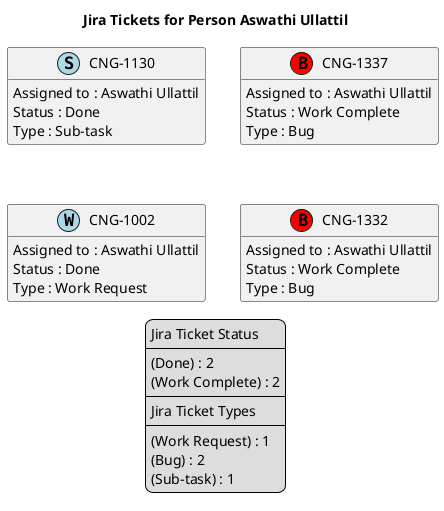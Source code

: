 @startuml
'https://plantuml.com/class-diagram

' GENERATE CLASS DIAGRAM ===========
' Generated at    : Thu Apr 18 15:11:08 CEST 2024

title Jira Tickets for Person Aswathi Ullattil
hide empty members

legend
Jira Ticket Status
----
(Done) : 2
(Work Complete) : 2
----
Jira Ticket Types
----
(Work Request) : 1
(Bug) : 2
(Sub-task) : 1
end legend


' Tickets =======
class "CNG-1130" << (S,lightblue) >> {
  Assigned to : Aswathi Ullattil
  Status : Done
  Type : Sub-task
}

class "CNG-1337" << (B,red) >> {
  Assigned to : Aswathi Ullattil
  Status : Work Complete
  Type : Bug
}

class "CNG-1002" << (W,lightblue) >> {
  Assigned to : Aswathi Ullattil
  Status : Done
  Type : Work Request
}

class "CNG-1332" << (B,red) >> {
  Assigned to : Aswathi Ullattil
  Status : Work Complete
  Type : Bug
}



' Links =======


@enduml
